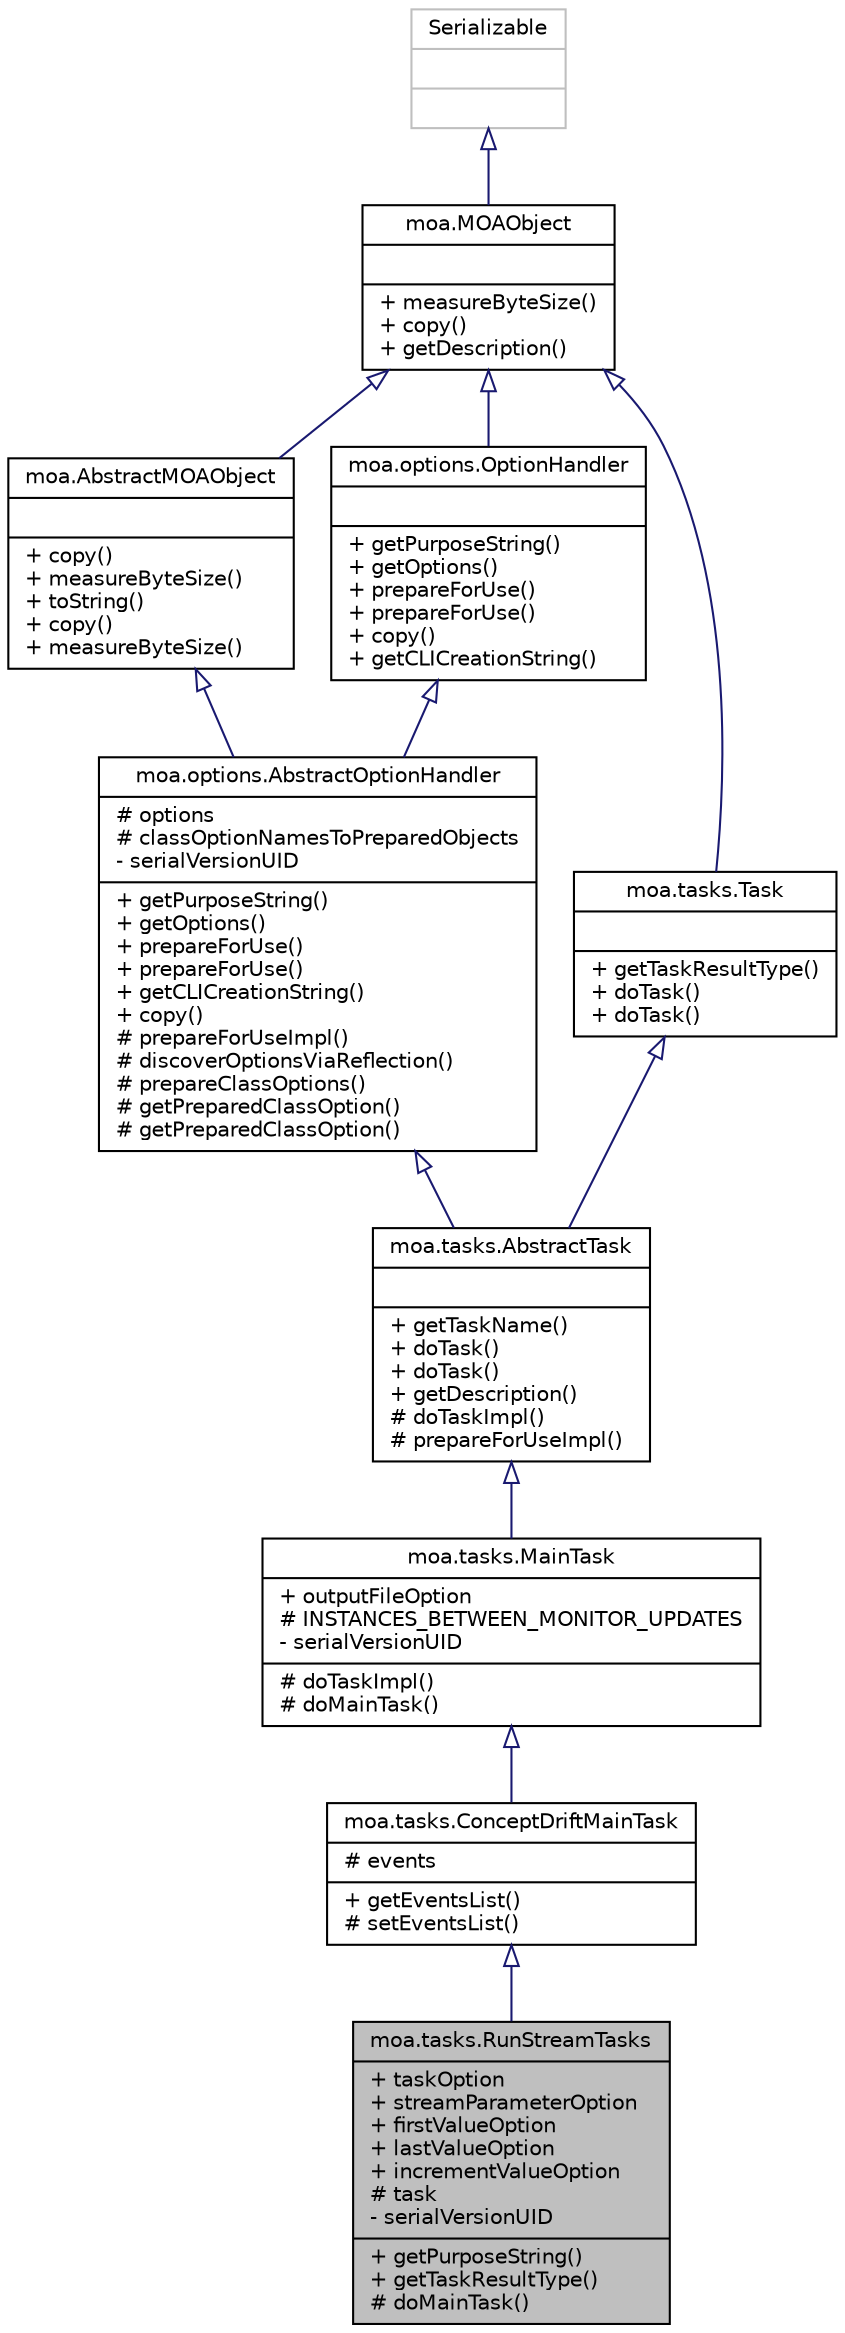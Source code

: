 digraph G
{
  edge [fontname="Helvetica",fontsize="10",labelfontname="Helvetica",labelfontsize="10"];
  node [fontname="Helvetica",fontsize="10",shape=record];
  Node1 [label="{moa.tasks.RunStreamTasks\n|+ taskOption\l+ streamParameterOption\l+ firstValueOption\l+ lastValueOption\l+ incrementValueOption\l# task\l- serialVersionUID\l|+ getPurposeString()\l+ getTaskResultType()\l# doMainTask()\l}",height=0.2,width=0.4,color="black", fillcolor="grey75", style="filled" fontcolor="black"];
  Node2 -> Node1 [dir=back,color="midnightblue",fontsize="10",style="solid",arrowtail="empty",fontname="Helvetica"];
  Node2 [label="{moa.tasks.ConceptDriftMainTask\n|# events\l|+ getEventsList()\l# setEventsList()\l}",height=0.2,width=0.4,color="black", fillcolor="white", style="filled",URL="$classmoa_1_1tasks_1_1ConceptDriftMainTask.html"];
  Node3 -> Node2 [dir=back,color="midnightblue",fontsize="10",style="solid",arrowtail="empty",fontname="Helvetica"];
  Node3 [label="{moa.tasks.MainTask\n|+ outputFileOption\l# INSTANCES_BETWEEN_MONITOR_UPDATES\l- serialVersionUID\l|# doTaskImpl()\l# doMainTask()\l}",height=0.2,width=0.4,color="black", fillcolor="white", style="filled",URL="$classmoa_1_1tasks_1_1MainTask.html",tooltip="Abstract Main Task."];
  Node4 -> Node3 [dir=back,color="midnightblue",fontsize="10",style="solid",arrowtail="empty",fontname="Helvetica"];
  Node4 [label="{moa.tasks.AbstractTask\n||+ getTaskName()\l+ doTask()\l+ doTask()\l+ getDescription()\l# doTaskImpl()\l# prepareForUseImpl()\l}",height=0.2,width=0.4,color="black", fillcolor="white", style="filled",URL="$classmoa_1_1tasks_1_1AbstractTask.html",tooltip="Abstract Task."];
  Node5 -> Node4 [dir=back,color="midnightblue",fontsize="10",style="solid",arrowtail="empty",fontname="Helvetica"];
  Node5 [label="{moa.options.AbstractOptionHandler\n|# options\l# classOptionNamesToPreparedObjects\l- serialVersionUID\l|+ getPurposeString()\l+ getOptions()\l+ prepareForUse()\l+ prepareForUse()\l+ getCLICreationString()\l+ copy()\l# prepareForUseImpl()\l# discoverOptionsViaReflection()\l# prepareClassOptions()\l# getPreparedClassOption()\l# getPreparedClassOption()\l}",height=0.2,width=0.4,color="black", fillcolor="white", style="filled",URL="$classmoa_1_1options_1_1AbstractOptionHandler.html",tooltip="Abstract Option Handler."];
  Node6 -> Node5 [dir=back,color="midnightblue",fontsize="10",style="solid",arrowtail="empty",fontname="Helvetica"];
  Node6 [label="{moa.AbstractMOAObject\n||+ copy()\l+ measureByteSize()\l+ toString()\l+ copy()\l+ measureByteSize()\l}",height=0.2,width=0.4,color="black", fillcolor="white", style="filled",URL="$classmoa_1_1AbstractMOAObject.html",tooltip="Abstract MOA Object."];
  Node7 -> Node6 [dir=back,color="midnightblue",fontsize="10",style="solid",arrowtail="empty",fontname="Helvetica"];
  Node7 [label="{moa.MOAObject\n||+ measureByteSize()\l+ copy()\l+ getDescription()\l}",height=0.2,width=0.4,color="black", fillcolor="white", style="filled",URL="$interfacemoa_1_1MOAObject.html",tooltip="Interface implemented by classes in MOA, so that all are serializable, can produce..."];
  Node8 -> Node7 [dir=back,color="midnightblue",fontsize="10",style="solid",arrowtail="empty",fontname="Helvetica"];
  Node8 [label="{Serializable\n||}",height=0.2,width=0.4,color="grey75", fillcolor="white", style="filled"];
  Node9 -> Node5 [dir=back,color="midnightblue",fontsize="10",style="solid",arrowtail="empty",fontname="Helvetica"];
  Node9 [label="{moa.options.OptionHandler\n||+ getPurposeString()\l+ getOptions()\l+ prepareForUse()\l+ prepareForUse()\l+ copy()\l+ getCLICreationString()\l}",height=0.2,width=0.4,color="black", fillcolor="white", style="filled",URL="$interfacemoa_1_1options_1_1OptionHandler.html",tooltip="Interface representing an object that handles options or parameters."];
  Node7 -> Node9 [dir=back,color="midnightblue",fontsize="10",style="solid",arrowtail="empty",fontname="Helvetica"];
  Node10 -> Node4 [dir=back,color="midnightblue",fontsize="10",style="solid",arrowtail="empty",fontname="Helvetica"];
  Node10 [label="{moa.tasks.Task\n||+ getTaskResultType()\l+ doTask()\l+ doTask()\l}",height=0.2,width=0.4,color="black", fillcolor="white", style="filled",URL="$interfacemoa_1_1tasks_1_1Task.html",tooltip="Interface representing a task."];
  Node7 -> Node10 [dir=back,color="midnightblue",fontsize="10",style="solid",arrowtail="empty",fontname="Helvetica"];
}
